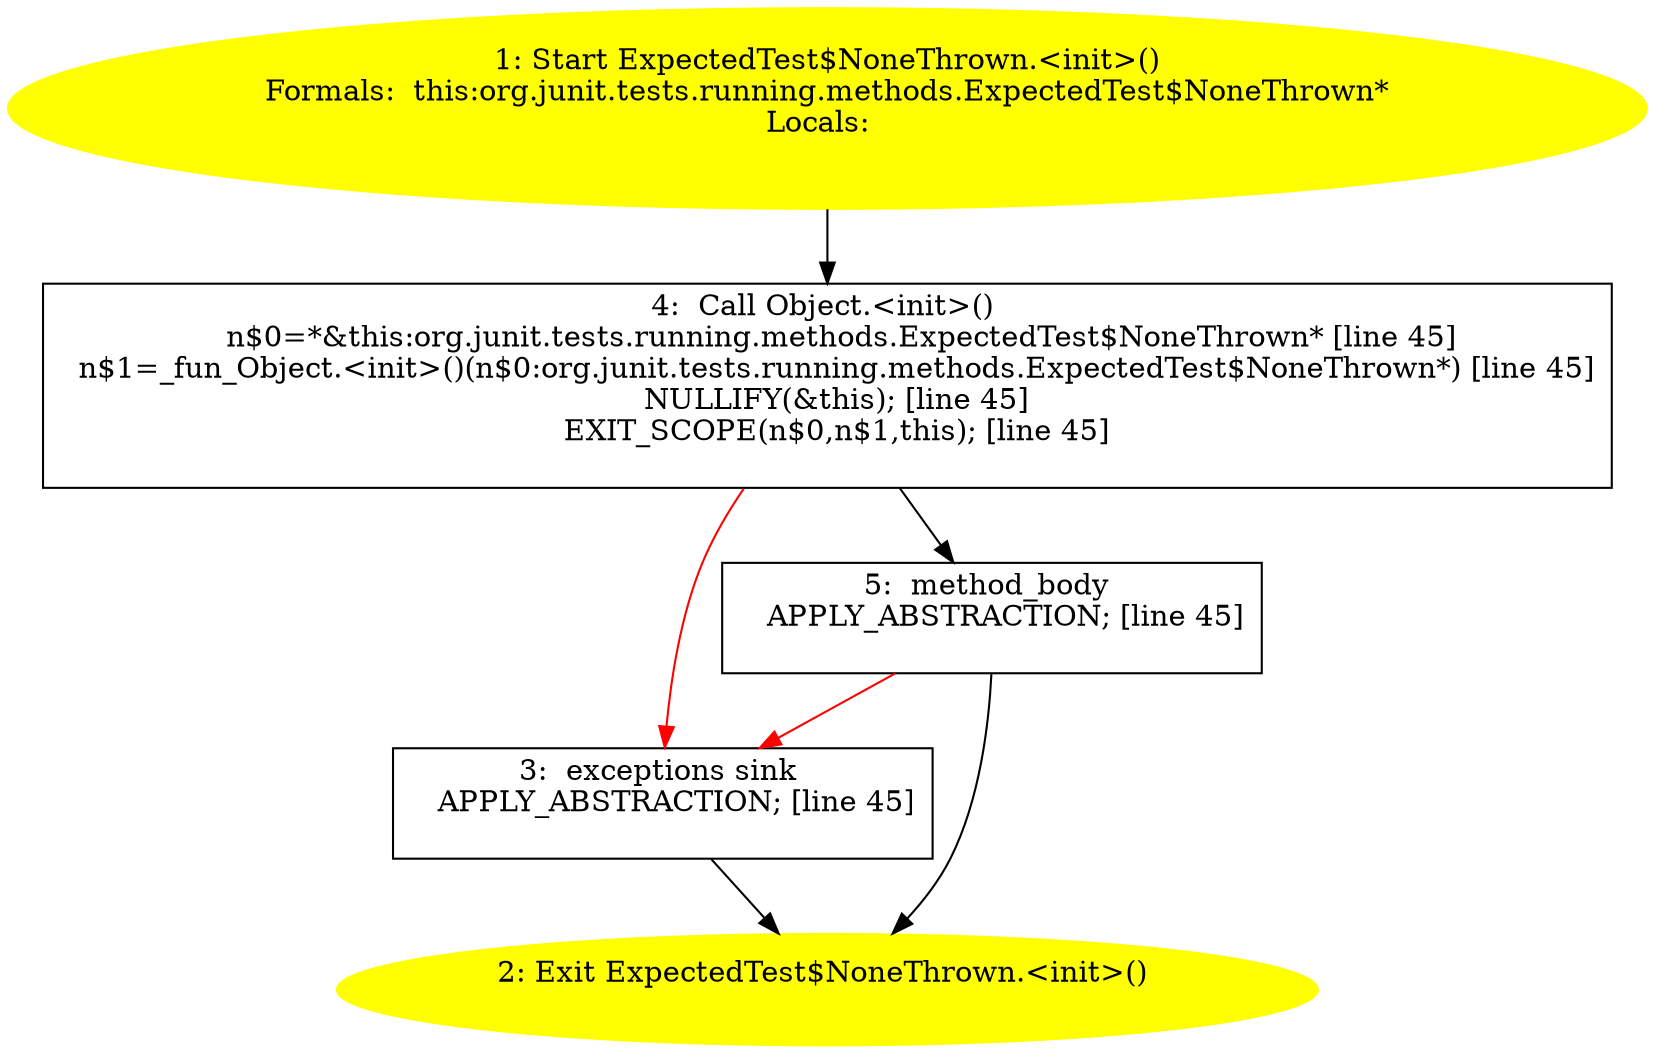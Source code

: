 /* @generated */
digraph cfg {
"org.junit.tests.running.methods.ExpectedTest$NoneThrown.<init>().a3c5d1123a357d4bfcd5e3a66bda3d7d_1" [label="1: Start ExpectedTest$NoneThrown.<init>()\nFormals:  this:org.junit.tests.running.methods.ExpectedTest$NoneThrown*\nLocals:  \n  " color=yellow style=filled]
	

	 "org.junit.tests.running.methods.ExpectedTest$NoneThrown.<init>().a3c5d1123a357d4bfcd5e3a66bda3d7d_1" -> "org.junit.tests.running.methods.ExpectedTest$NoneThrown.<init>().a3c5d1123a357d4bfcd5e3a66bda3d7d_4" ;
"org.junit.tests.running.methods.ExpectedTest$NoneThrown.<init>().a3c5d1123a357d4bfcd5e3a66bda3d7d_2" [label="2: Exit ExpectedTest$NoneThrown.<init>() \n  " color=yellow style=filled]
	

"org.junit.tests.running.methods.ExpectedTest$NoneThrown.<init>().a3c5d1123a357d4bfcd5e3a66bda3d7d_3" [label="3:  exceptions sink \n   APPLY_ABSTRACTION; [line 45]\n " shape="box"]
	

	 "org.junit.tests.running.methods.ExpectedTest$NoneThrown.<init>().a3c5d1123a357d4bfcd5e3a66bda3d7d_3" -> "org.junit.tests.running.methods.ExpectedTest$NoneThrown.<init>().a3c5d1123a357d4bfcd5e3a66bda3d7d_2" ;
"org.junit.tests.running.methods.ExpectedTest$NoneThrown.<init>().a3c5d1123a357d4bfcd5e3a66bda3d7d_4" [label="4:  Call Object.<init>() \n   n$0=*&this:org.junit.tests.running.methods.ExpectedTest$NoneThrown* [line 45]\n  n$1=_fun_Object.<init>()(n$0:org.junit.tests.running.methods.ExpectedTest$NoneThrown*) [line 45]\n  NULLIFY(&this); [line 45]\n  EXIT_SCOPE(n$0,n$1,this); [line 45]\n " shape="box"]
	

	 "org.junit.tests.running.methods.ExpectedTest$NoneThrown.<init>().a3c5d1123a357d4bfcd5e3a66bda3d7d_4" -> "org.junit.tests.running.methods.ExpectedTest$NoneThrown.<init>().a3c5d1123a357d4bfcd5e3a66bda3d7d_5" ;
	 "org.junit.tests.running.methods.ExpectedTest$NoneThrown.<init>().a3c5d1123a357d4bfcd5e3a66bda3d7d_4" -> "org.junit.tests.running.methods.ExpectedTest$NoneThrown.<init>().a3c5d1123a357d4bfcd5e3a66bda3d7d_3" [color="red" ];
"org.junit.tests.running.methods.ExpectedTest$NoneThrown.<init>().a3c5d1123a357d4bfcd5e3a66bda3d7d_5" [label="5:  method_body \n   APPLY_ABSTRACTION; [line 45]\n " shape="box"]
	

	 "org.junit.tests.running.methods.ExpectedTest$NoneThrown.<init>().a3c5d1123a357d4bfcd5e3a66bda3d7d_5" -> "org.junit.tests.running.methods.ExpectedTest$NoneThrown.<init>().a3c5d1123a357d4bfcd5e3a66bda3d7d_2" ;
	 "org.junit.tests.running.methods.ExpectedTest$NoneThrown.<init>().a3c5d1123a357d4bfcd5e3a66bda3d7d_5" -> "org.junit.tests.running.methods.ExpectedTest$NoneThrown.<init>().a3c5d1123a357d4bfcd5e3a66bda3d7d_3" [color="red" ];
}
